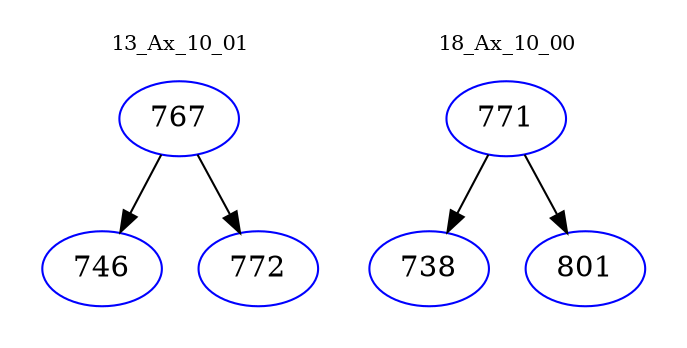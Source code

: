 digraph{
subgraph cluster_0 {
color = white
label = "13_Ax_10_01";
fontsize=10;
T0_767 [label="767", color="blue"]
T0_767 -> T0_746 [color="black"]
T0_746 [label="746", color="blue"]
T0_767 -> T0_772 [color="black"]
T0_772 [label="772", color="blue"]
}
subgraph cluster_1 {
color = white
label = "18_Ax_10_00";
fontsize=10;
T1_771 [label="771", color="blue"]
T1_771 -> T1_738 [color="black"]
T1_738 [label="738", color="blue"]
T1_771 -> T1_801 [color="black"]
T1_801 [label="801", color="blue"]
}
}
